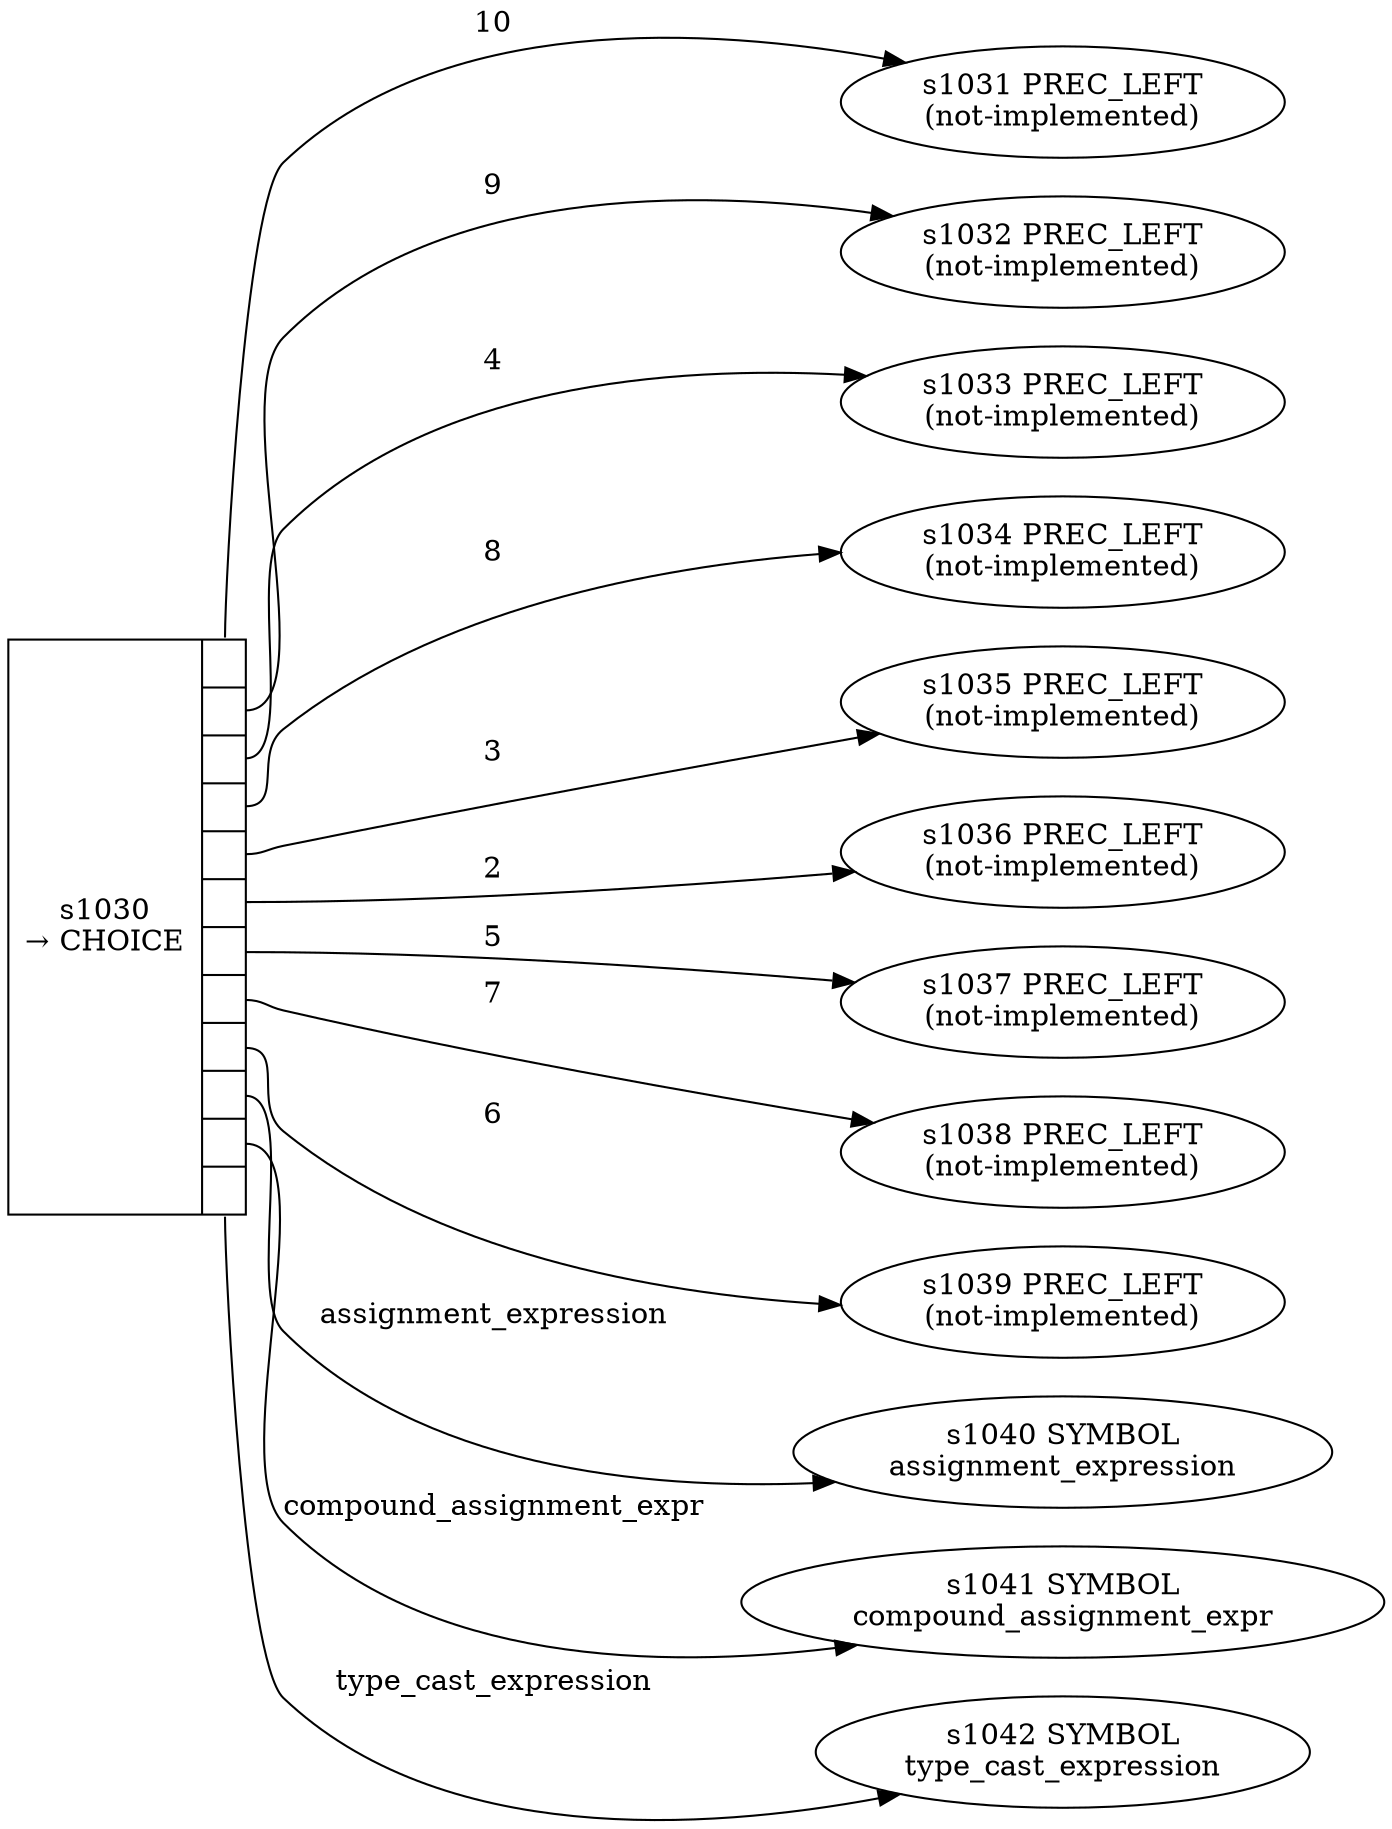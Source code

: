 
  digraph binary_expression {
  
    rankdir=LR;
  
    s1030 [label="{s1030\n&rarr; CHOICE|{<p0>|<p1>|<p2>|<p3>|<p4>|<p5>|<p6>|<p7>|<p8>|<p9>|<p10>|<p11>}}", shape=record, fixedsize=false, peripheries=1];
  s1031 [label="s1031 PREC_LEFT\n(not-implemented)"];
  s1030:p0 -> s1031 [label="10"];
  s1032 [label="s1032 PREC_LEFT\n(not-implemented)"];
  s1030:p1 -> s1032 [label="9"];
  s1033 [label="s1033 PREC_LEFT\n(not-implemented)"];
  s1030:p2 -> s1033 [label="4"];
  s1034 [label="s1034 PREC_LEFT\n(not-implemented)"];
  s1030:p3 -> s1034 [label="8"];
  s1035 [label="s1035 PREC_LEFT\n(not-implemented)"];
  s1030:p4 -> s1035 [label="3"];
  s1036 [label="s1036 PREC_LEFT\n(not-implemented)"];
  s1030:p5 -> s1036 [label="2"];
  s1037 [label="s1037 PREC_LEFT\n(not-implemented)"];
  s1030:p6 -> s1037 [label="5"];
  s1038 [label="s1038 PREC_LEFT\n(not-implemented)"];
  s1030:p7 -> s1038 [label="7"];
  s1039 [label="s1039 PREC_LEFT\n(not-implemented)"];
  s1030:p8 -> s1039 [label="6"];
  s1040 [label="s1040 SYMBOL\nassignment_expression" href="rust-grammar.json.assignment_expression.dot.svg"];
  s1030:p9 -> s1040 [label="assignment_expression"];
  s1041 [label="s1041 SYMBOL\ncompound_assignment_expr" href="rust-grammar.json.compound_assignment_expr.dot.svg"];
  s1030:p10 -> s1041 [label="compound_assignment_expr"];
  s1042 [label="s1042 SYMBOL\ntype_cast_expression" href="rust-grammar.json.type_cast_expression.dot.svg"];
  s1030:p11 -> s1042 [label="type_cast_expression"];
  
  }
  